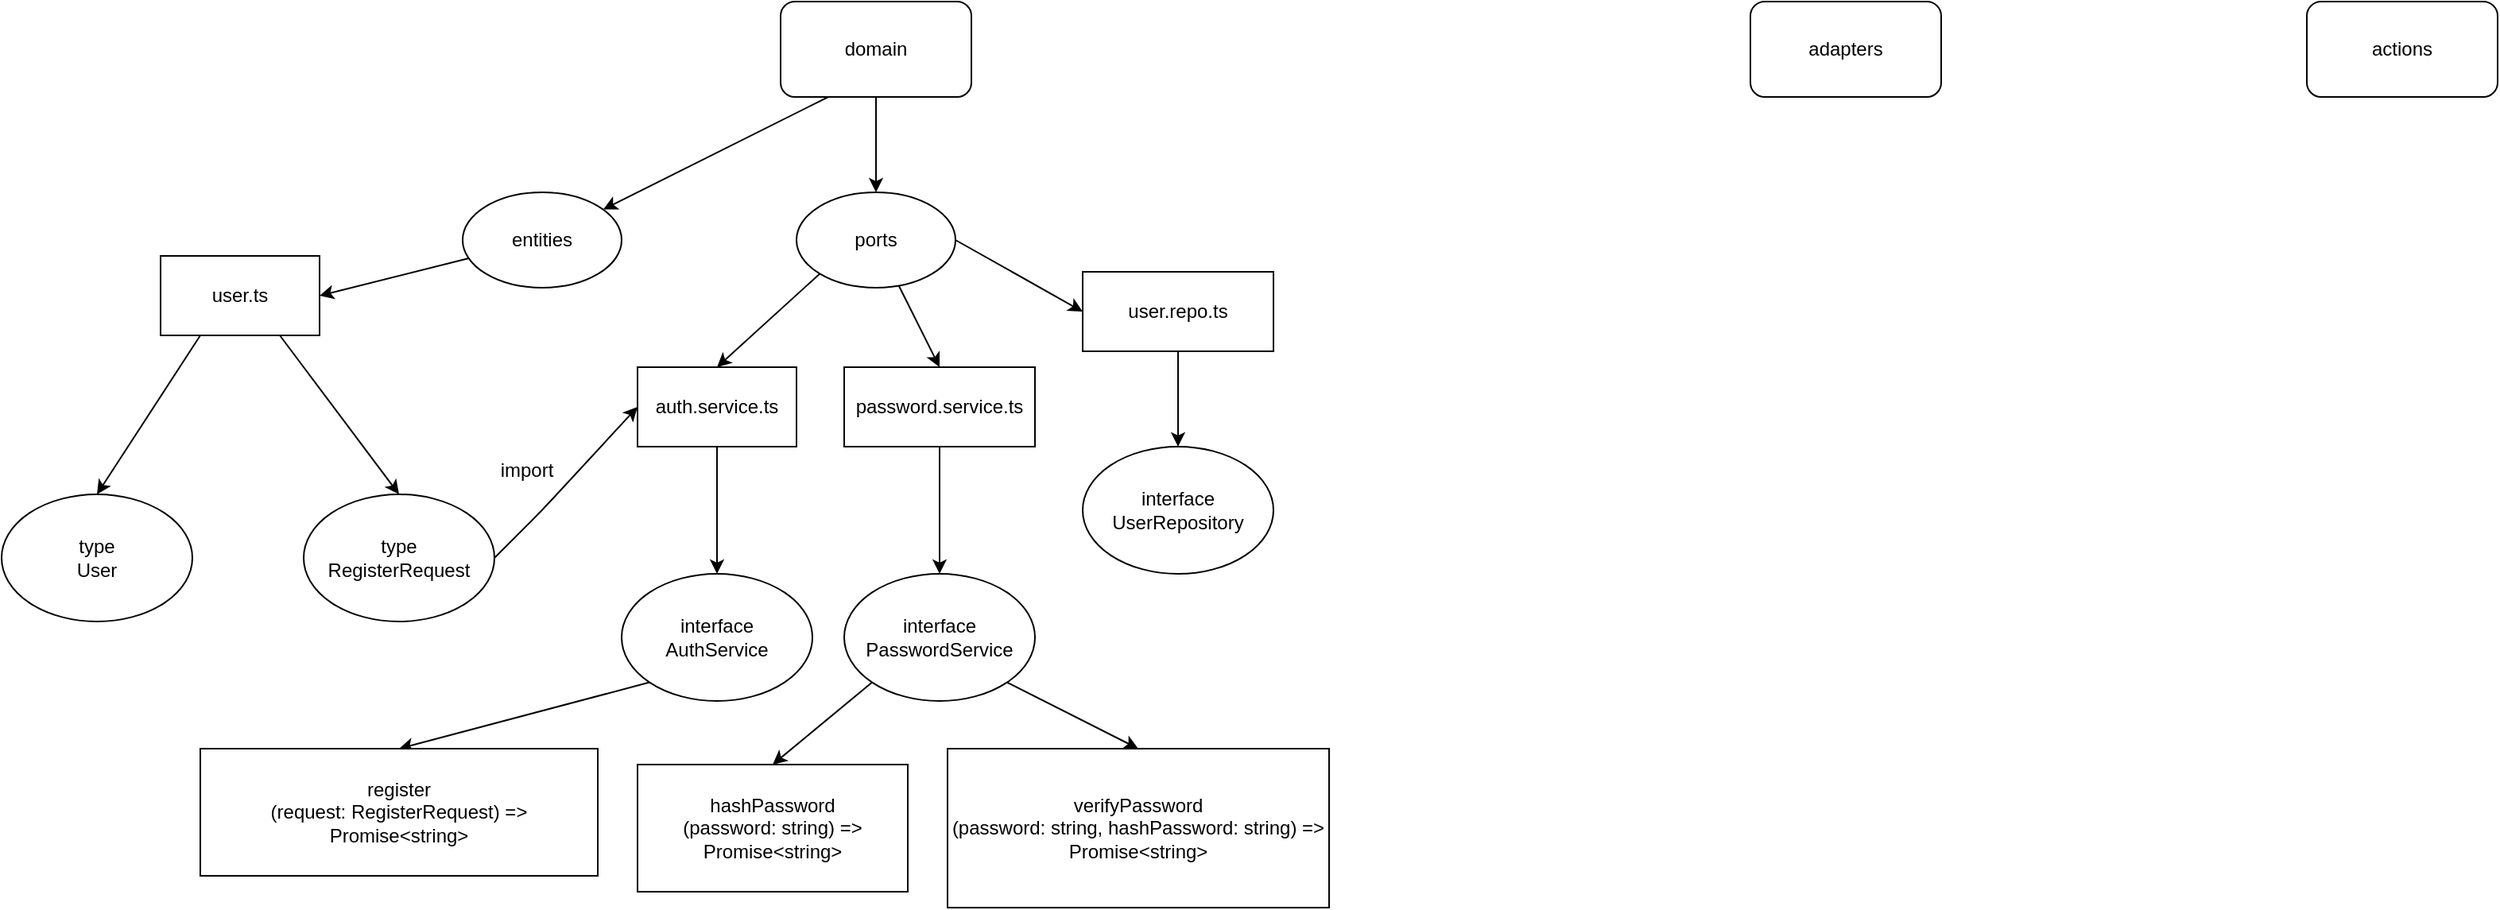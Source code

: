 <mxfile>
    <diagram id="rlBzgpRn03W2eUXmGQZX" name="Page-1">
        <mxGraphModel dx="2301" dy="696" grid="1" gridSize="10" guides="1" tooltips="1" connect="1" arrows="1" fold="1" page="1" pageScale="1" pageWidth="850" pageHeight="1100" math="0" shadow="0">
            <root>
                <mxCell id="0"/>
                <mxCell id="1" parent="0"/>
                <mxCell id="9" style="edgeStyle=none;html=1;exitX=0.25;exitY=1;exitDx=0;exitDy=0;" edge="1" parent="1" source="4" target="10">
                    <mxGeometry relative="1" as="geometry">
                        <mxPoint x="80" y="200" as="targetPoint"/>
                    </mxGeometry>
                </mxCell>
                <mxCell id="21" style="edgeStyle=none;html=1;exitX=0.5;exitY=1;exitDx=0;exitDy=0;" edge="1" parent="1" source="4">
                    <mxGeometry relative="1" as="geometry">
                        <mxPoint x="140" y="200" as="targetPoint"/>
                    </mxGeometry>
                </mxCell>
                <mxCell id="4" value="domain" style="rounded=1;whiteSpace=wrap;html=1;" vertex="1" parent="1">
                    <mxGeometry x="80" y="80" width="120" height="60" as="geometry"/>
                </mxCell>
                <mxCell id="5" value="actions" style="rounded=1;whiteSpace=wrap;html=1;" vertex="1" parent="1">
                    <mxGeometry x="1040" y="80" width="120" height="60" as="geometry"/>
                </mxCell>
                <mxCell id="6" value="adapters" style="rounded=1;whiteSpace=wrap;html=1;" vertex="1" parent="1">
                    <mxGeometry x="690" y="80" width="120" height="60" as="geometry"/>
                </mxCell>
                <mxCell id="11" style="edgeStyle=none;html=1;entryX=1;entryY=0.5;entryDx=0;entryDy=0;" edge="1" parent="1" source="10" target="12">
                    <mxGeometry relative="1" as="geometry">
                        <mxPoint x="70" y="320" as="targetPoint"/>
                    </mxGeometry>
                </mxCell>
                <mxCell id="10" value="entities" style="ellipse;whiteSpace=wrap;html=1;" vertex="1" parent="1">
                    <mxGeometry x="-120" y="200" width="100" height="60" as="geometry"/>
                </mxCell>
                <mxCell id="16" style="edgeStyle=none;html=1;entryX=0.5;entryY=0;entryDx=0;entryDy=0;exitX=0.25;exitY=1;exitDx=0;exitDy=0;" edge="1" parent="1" source="12" target="18">
                    <mxGeometry relative="1" as="geometry">
                        <mxPoint x="-310" y="265" as="sourcePoint"/>
                        <mxPoint x="70" y="460" as="targetPoint"/>
                    </mxGeometry>
                </mxCell>
                <mxCell id="19" style="edgeStyle=none;html=1;exitX=0.75;exitY=1;exitDx=0;exitDy=0;entryX=0.5;entryY=0;entryDx=0;entryDy=0;" edge="1" parent="1" source="12" target="20">
                    <mxGeometry relative="1" as="geometry">
                        <mxPoint x="210" y="450" as="targetPoint"/>
                    </mxGeometry>
                </mxCell>
                <mxCell id="12" value="user.ts" style="rounded=0;whiteSpace=wrap;html=1;" vertex="1" parent="1">
                    <mxGeometry x="-310" y="240" width="100" height="50" as="geometry"/>
                </mxCell>
                <mxCell id="18" value="type&lt;br&gt;User" style="ellipse;whiteSpace=wrap;html=1;" vertex="1" parent="1">
                    <mxGeometry x="-410" y="390" width="120" height="80" as="geometry"/>
                </mxCell>
                <mxCell id="30" style="edgeStyle=none;html=1;exitX=1;exitY=0.5;exitDx=0;exitDy=0;entryX=0;entryY=0.5;entryDx=0;entryDy=0;" edge="1" parent="1" source="20" target="25">
                    <mxGeometry relative="1" as="geometry">
                        <Array as="points">
                            <mxPoint x="-70" y="400"/>
                        </Array>
                    </mxGeometry>
                </mxCell>
                <mxCell id="20" value="type&lt;br&gt;RegisterRequest" style="ellipse;whiteSpace=wrap;html=1;" vertex="1" parent="1">
                    <mxGeometry x="-220" y="390" width="120" height="80" as="geometry"/>
                </mxCell>
                <mxCell id="24" style="edgeStyle=none;html=1;exitX=0;exitY=1;exitDx=0;exitDy=0;" edge="1" parent="1" source="22">
                    <mxGeometry relative="1" as="geometry">
                        <mxPoint x="40" y="310" as="targetPoint"/>
                    </mxGeometry>
                </mxCell>
                <mxCell id="36" style="edgeStyle=none;html=1;entryX=0.5;entryY=0;entryDx=0;entryDy=0;" edge="1" parent="1" source="22" target="35">
                    <mxGeometry relative="1" as="geometry"/>
                </mxCell>
                <mxCell id="43" style="edgeStyle=none;html=1;exitX=1;exitY=0.5;exitDx=0;exitDy=0;entryX=0;entryY=0.5;entryDx=0;entryDy=0;" edge="1" parent="1" source="22" target="44">
                    <mxGeometry relative="1" as="geometry">
                        <mxPoint x="270" y="270" as="targetPoint"/>
                    </mxGeometry>
                </mxCell>
                <mxCell id="22" value="ports" style="ellipse;whiteSpace=wrap;html=1;" vertex="1" parent="1">
                    <mxGeometry x="90" y="200" width="100" height="60" as="geometry"/>
                </mxCell>
                <mxCell id="27" style="edgeStyle=none;html=1;" edge="1" parent="1" source="25">
                    <mxGeometry relative="1" as="geometry">
                        <mxPoint x="40" y="440" as="targetPoint"/>
                    </mxGeometry>
                </mxCell>
                <mxCell id="25" value="auth.service.ts" style="rounded=0;whiteSpace=wrap;html=1;" vertex="1" parent="1">
                    <mxGeometry x="-10" y="310" width="100" height="50" as="geometry"/>
                </mxCell>
                <mxCell id="31" style="edgeStyle=none;html=1;exitX=0;exitY=1;exitDx=0;exitDy=0;entryX=0.5;entryY=0;entryDx=0;entryDy=0;" edge="1" parent="1" source="28" target="32">
                    <mxGeometry relative="1" as="geometry">
                        <mxPoint x="-80" y="560" as="targetPoint"/>
                    </mxGeometry>
                </mxCell>
                <mxCell id="28" value="interface&lt;br&gt;AuthService" style="ellipse;whiteSpace=wrap;html=1;" vertex="1" parent="1">
                    <mxGeometry x="-20" y="440" width="120" height="80" as="geometry"/>
                </mxCell>
                <mxCell id="32" value="register&lt;br&gt;(request: RegisterRequest) =&amp;gt; Promise&amp;lt;string&amp;gt;" style="rounded=0;whiteSpace=wrap;html=1;" vertex="1" parent="1">
                    <mxGeometry x="-285" y="550" width="250" height="80" as="geometry"/>
                </mxCell>
                <mxCell id="33" value="import" style="text;html=1;align=center;verticalAlign=middle;resizable=0;points=[];autosize=1;strokeColor=none;fillColor=none;" vertex="1" parent="1">
                    <mxGeometry x="-110" y="360" width="60" height="30" as="geometry"/>
                </mxCell>
                <mxCell id="37" style="edgeStyle=none;html=1;entryX=0.5;entryY=0;entryDx=0;entryDy=0;" edge="1" parent="1" source="35" target="38">
                    <mxGeometry relative="1" as="geometry">
                        <mxPoint x="180" y="440" as="targetPoint"/>
                    </mxGeometry>
                </mxCell>
                <mxCell id="35" value="password.service.ts" style="rounded=0;whiteSpace=wrap;html=1;" vertex="1" parent="1">
                    <mxGeometry x="120" y="310" width="120" height="50" as="geometry"/>
                </mxCell>
                <mxCell id="39" style="edgeStyle=none;html=1;exitX=0;exitY=1;exitDx=0;exitDy=0;entryX=0.5;entryY=0;entryDx=0;entryDy=0;" edge="1" parent="1" source="38" target="40">
                    <mxGeometry relative="1" as="geometry">
                        <mxPoint x="90" y="560" as="targetPoint"/>
                    </mxGeometry>
                </mxCell>
                <mxCell id="41" style="edgeStyle=none;html=1;exitX=1;exitY=1;exitDx=0;exitDy=0;entryX=0.5;entryY=0;entryDx=0;entryDy=0;" edge="1" parent="1" source="38" target="42">
                    <mxGeometry relative="1" as="geometry">
                        <mxPoint x="270" y="560" as="targetPoint"/>
                    </mxGeometry>
                </mxCell>
                <mxCell id="38" value="interface&lt;br&gt;PasswordService" style="ellipse;whiteSpace=wrap;html=1;" vertex="1" parent="1">
                    <mxGeometry x="120" y="440" width="120" height="80" as="geometry"/>
                </mxCell>
                <mxCell id="40" value="hashPassword&lt;br&gt;(password: string) =&amp;gt; Promise&amp;lt;string&amp;gt;" style="rounded=0;whiteSpace=wrap;html=1;" vertex="1" parent="1">
                    <mxGeometry x="-10" y="560" width="170" height="80" as="geometry"/>
                </mxCell>
                <mxCell id="42" value="verifyPassword&lt;br&gt;(password: string, hashPassword: string) =&amp;gt; Promise&amp;lt;string&amp;gt;" style="rounded=0;whiteSpace=wrap;html=1;" vertex="1" parent="1">
                    <mxGeometry x="185" y="550" width="240" height="100" as="geometry"/>
                </mxCell>
                <mxCell id="45" style="edgeStyle=none;html=1;entryX=0.5;entryY=0;entryDx=0;entryDy=0;" edge="1" parent="1" source="44" target="46">
                    <mxGeometry relative="1" as="geometry">
                        <mxPoint x="330" y="360" as="targetPoint"/>
                    </mxGeometry>
                </mxCell>
                <mxCell id="44" value="user.repo.ts" style="rounded=0;whiteSpace=wrap;html=1;" vertex="1" parent="1">
                    <mxGeometry x="270" y="250" width="120" height="50" as="geometry"/>
                </mxCell>
                <mxCell id="46" value="interface&lt;br&gt;UserRepository" style="ellipse;whiteSpace=wrap;html=1;" vertex="1" parent="1">
                    <mxGeometry x="270" y="360" width="120" height="80" as="geometry"/>
                </mxCell>
            </root>
        </mxGraphModel>
    </diagram>
</mxfile>